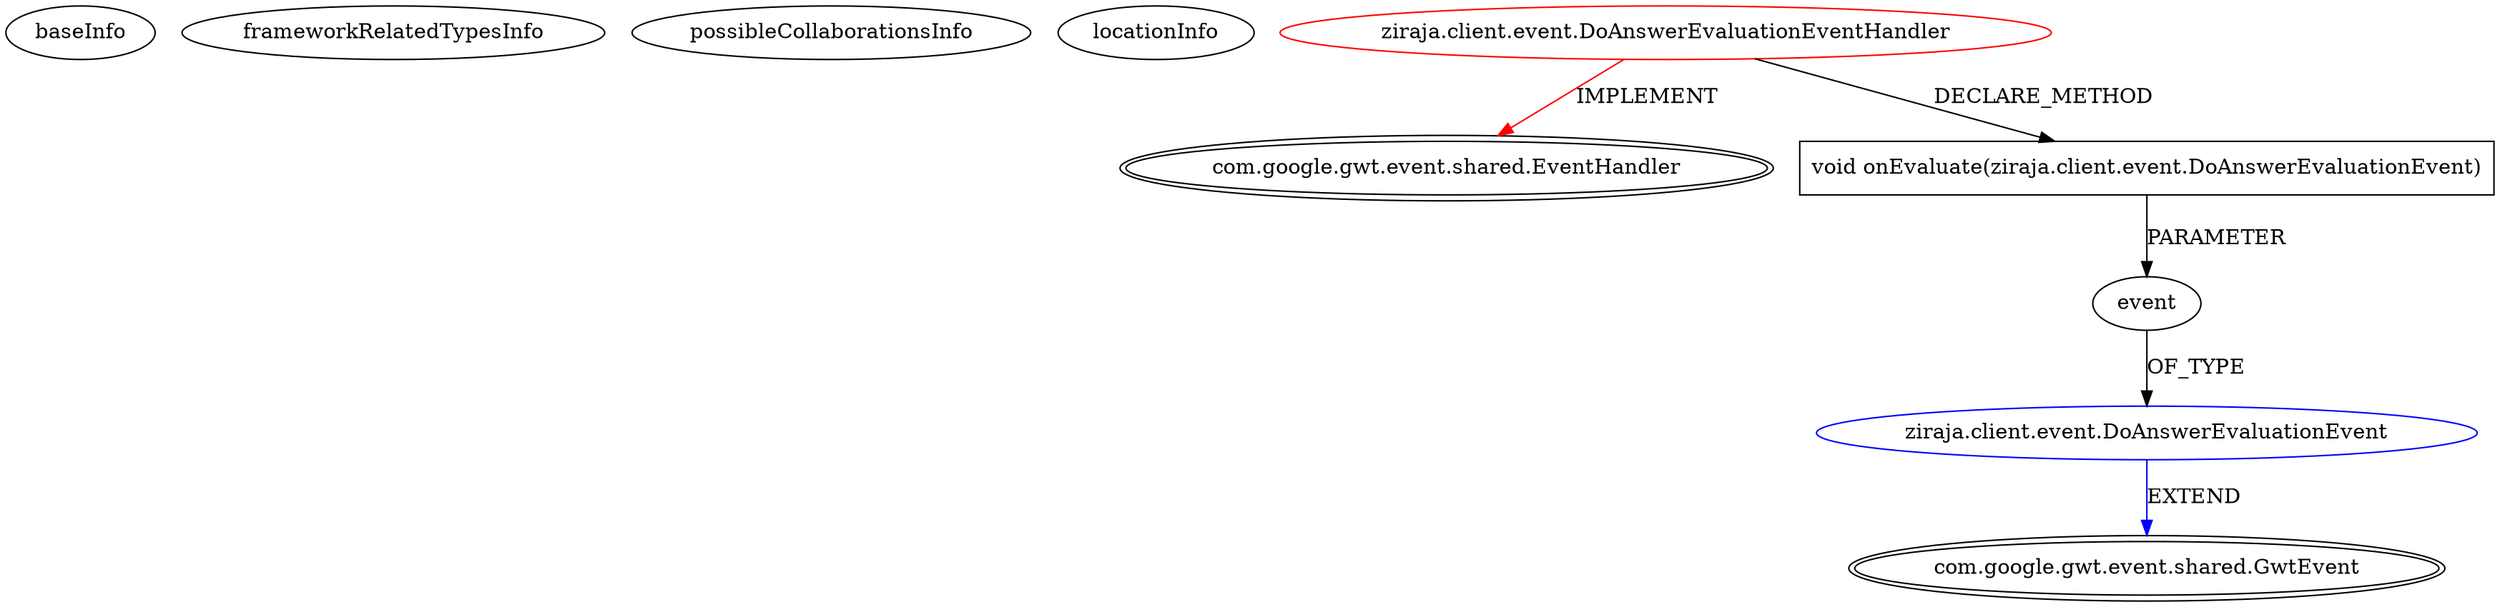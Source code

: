 digraph {
baseInfo[graphId=406,category="extension_graph",isAnonymous=false,possibleRelation=true]
frameworkRelatedTypesInfo[0="com.google.gwt.event.shared.EventHandler"]
possibleCollaborationsInfo[0="406~CLIENT_METHOD_DECLARATION-PARAMETER_DECLARATION-~com.google.gwt.event.shared.EventHandler ~com.google.gwt.event.shared.GwtEvent ~false~false"]
locationInfo[projectName="Tok-Ziraja222",filePath="/Tok-Ziraja222/Ziraja222-master/src/ziraja/client/event/DoAnswerEvaluationEventHandler.java",contextSignature="DoAnswerEvaluationEventHandler",graphId="406"]
0[label="ziraja.client.event.DoAnswerEvaluationEventHandler",vertexType="ROOT_CLIENT_CLASS_DECLARATION",isFrameworkType=false,color=red]
1[label="com.google.gwt.event.shared.EventHandler",vertexType="FRAMEWORK_INTERFACE_TYPE",isFrameworkType=true,peripheries=2]
2[label="void onEvaluate(ziraja.client.event.DoAnswerEvaluationEvent)",vertexType="CLIENT_METHOD_DECLARATION",isFrameworkType=false,shape=box]
3[label="event",vertexType="PARAMETER_DECLARATION",isFrameworkType=false]
4[label="ziraja.client.event.DoAnswerEvaluationEvent",vertexType="REFERENCE_CLIENT_CLASS_DECLARATION",isFrameworkType=false,color=blue]
5[label="com.google.gwt.event.shared.GwtEvent",vertexType="FRAMEWORK_CLASS_TYPE",isFrameworkType=true,peripheries=2]
0->1[label="IMPLEMENT",color=red]
0->2[label="DECLARE_METHOD"]
4->5[label="EXTEND",color=blue]
3->4[label="OF_TYPE"]
2->3[label="PARAMETER"]
}
